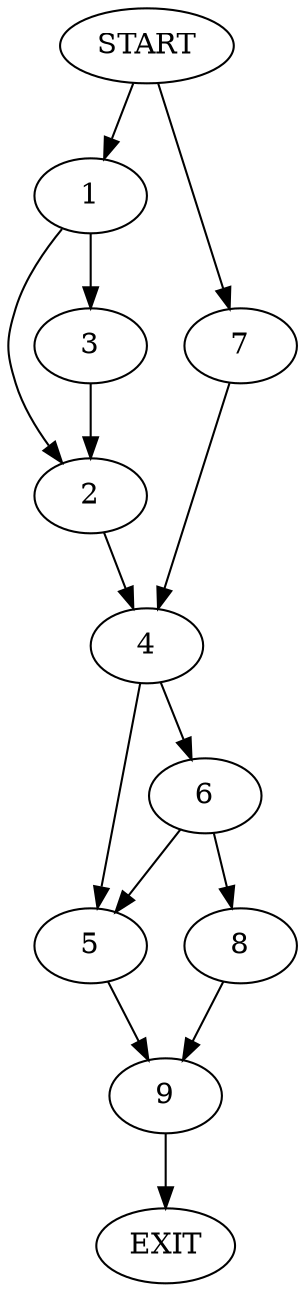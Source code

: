 digraph {
0 [label="START"]
10 [label="EXIT"]
0 -> 1
1 -> 2
1 -> 3
2 -> 4
3 -> 2
4 -> 5
4 -> 6
0 -> 7
7 -> 4
6 -> 5
6 -> 8
5 -> 9
8 -> 9
9 -> 10
}
